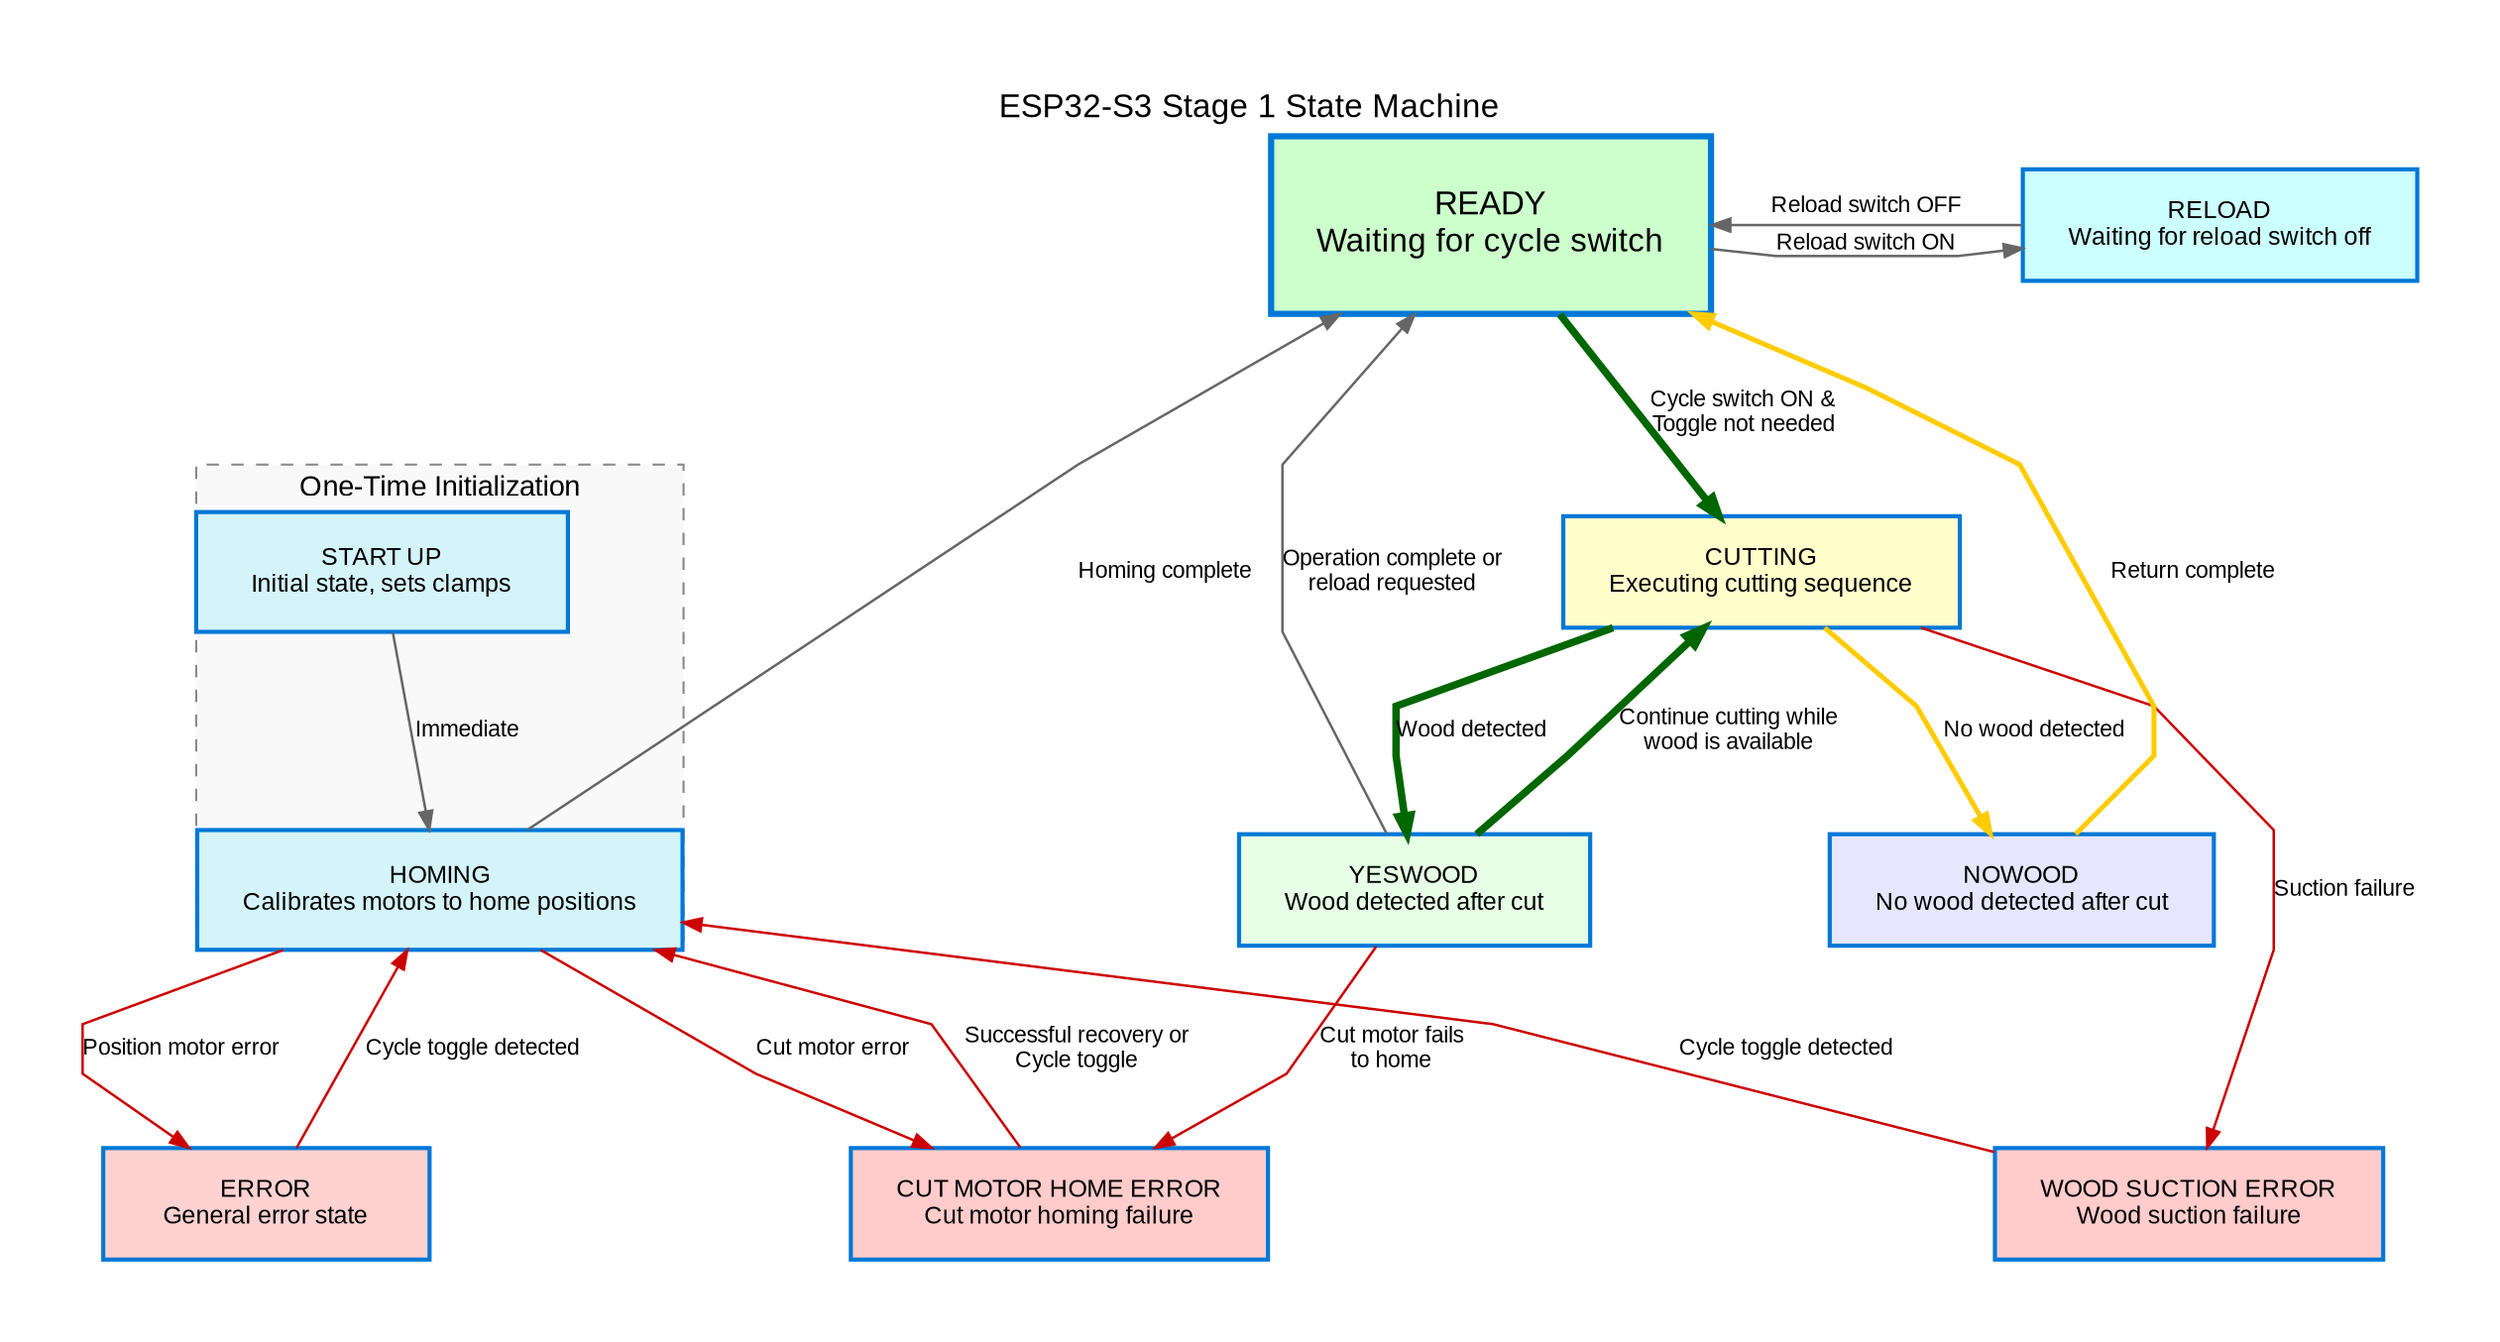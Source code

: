 digraph StateMachine {
    // Basic graph settings for layout
    graph [
        rankdir = TB,         // Top to bottom layout
        fontname = "Arial",
        fontsize = 16,
        nodesep = 0.8,
        ranksep = 1.0,
        splines = "polyline", // Forces straight line segments with sharp turns
        margin = 0.5          // Add some margin to prevent cutoff
    ];
    
    // Node styling
    node [
        shape = box,
        style = "filled",
        fontname = "Arial",
        fontsize = 12,
        fillcolor = "#E0F4FF",
        color = "#0078D7",
        penwidth = 2.0,
        margin = "0.3,0.2"    // Add internal margin to prevent text cutoff
    ];
    
    // Edge styling 
    edge [
        fontname = "Arial",
        fontsize = 11,
        color = "#666666",
        penwidth = 1.2,
        arrowsize = 0.9
    ];
    
    // Title
    labelloc = "t";
    label = "ESP32-S3 Stage 1 State Machine";
    
    // State nodes with descriptive labels
    START_UP [label="START UP\nInitial state, sets clamps", fillcolor="#D4F4FA", height=0.8, width=2.5];
    HOMING [label="HOMING\nCalibrates motors to home positions", fillcolor="#D4F4FA", height=0.8, width=2.5];
    READY [label="READY\nWaiting for cycle switch", fillcolor="#CCFFCC", fontsize=16, width=2.0, height=1.2, penwidth=3.0];
    RELOAD [label="RELOAD\nWaiting for reload switch off", fillcolor="#CCFFFF", width=2.2];
    CUTTING [label="CUTTING\nExecuting cutting sequence", fillcolor="#FFFFCC", width=2.2];
    YESWOOD [label="YESWOOD\nWood detected after cut", fillcolor="#E6FFE6", width=2.2];
    NOWOOD [label="NOWOOD\nNo wood detected after cut", fillcolor="#E6E6FF", width=2.2];
    ERROR [label="ERROR\nGeneral error state", fillcolor="#FFD2D2", width=2.2];
    WOOD_SUCTION_ERROR [label="WOOD SUCTION ERROR\nWood suction failure", fillcolor="#FFCCCB", width=2.5];
    CUT_MOTOR_HOME_ERROR [label="CUT MOTOR HOME ERROR\nCut motor homing failure", fillcolor="#FFCCCB", width=2.5];
    
    // Define initialization section
    subgraph cluster_init {
        label = "One-Time Initialization";
        style = "dashed";
        color = "#888888";
        fontsize = 14;
        bgcolor = "#F9F9F9";
        START_UP; HOMING;
    }
    
    // Transition edges
    START_UP -> HOMING [label="Immediate"];
    
    HOMING -> READY [label="Homing complete"];
    HOMING -> ERROR [label="Position motor error", color="#CC0000"];
    HOMING -> CUT_MOTOR_HOME_ERROR [label="Cut motor error", color="#CC0000"];
    
    READY -> RELOAD [label="Reload switch ON"];
    READY -> CUTTING [label="Cycle switch ON &\nToggle not needed", color="#006600", penwidth=3.6];
    
    RELOAD -> READY [label="Reload switch OFF"];
    
    CUTTING -> YESWOOD [label="Wood detected", color="#006600", penwidth=3.6];
    CUTTING -> NOWOOD [label="No wood detected", color="#FFCC00", penwidth=2.4];
    CUTTING -> WOOD_SUCTION_ERROR [label="Suction failure", color="#CC0000"];
    
    YESWOOD -> READY [label="Operation complete or\nreload requested"];
    YESWOOD -> CUTTING [label="Continue cutting while\nwood is available", color="#006600", penwidth=3.6];
    YESWOOD -> CUT_MOTOR_HOME_ERROR [label="Cut motor fails\nto home", color="#CC0000"];
    
    NOWOOD -> READY [label="Return complete", color="#FFCC00", penwidth=2.4];
    
    ERROR -> HOMING [label="Cycle toggle detected", color="#CC0000"];
    WOOD_SUCTION_ERROR -> HOMING [label="Cycle toggle detected", color="#CC0000"];
    CUT_MOTOR_HOME_ERROR -> HOMING [label="Successful recovery or\nCycle toggle", color="#CC0000"];
    
    // Layout constraints
    { rank=same; READY RELOAD }
    { rank=same; YESWOOD NOWOOD }
    { rank=same; ERROR WOOD_SUCTION_ERROR CUT_MOTOR_HOME_ERROR }
} 